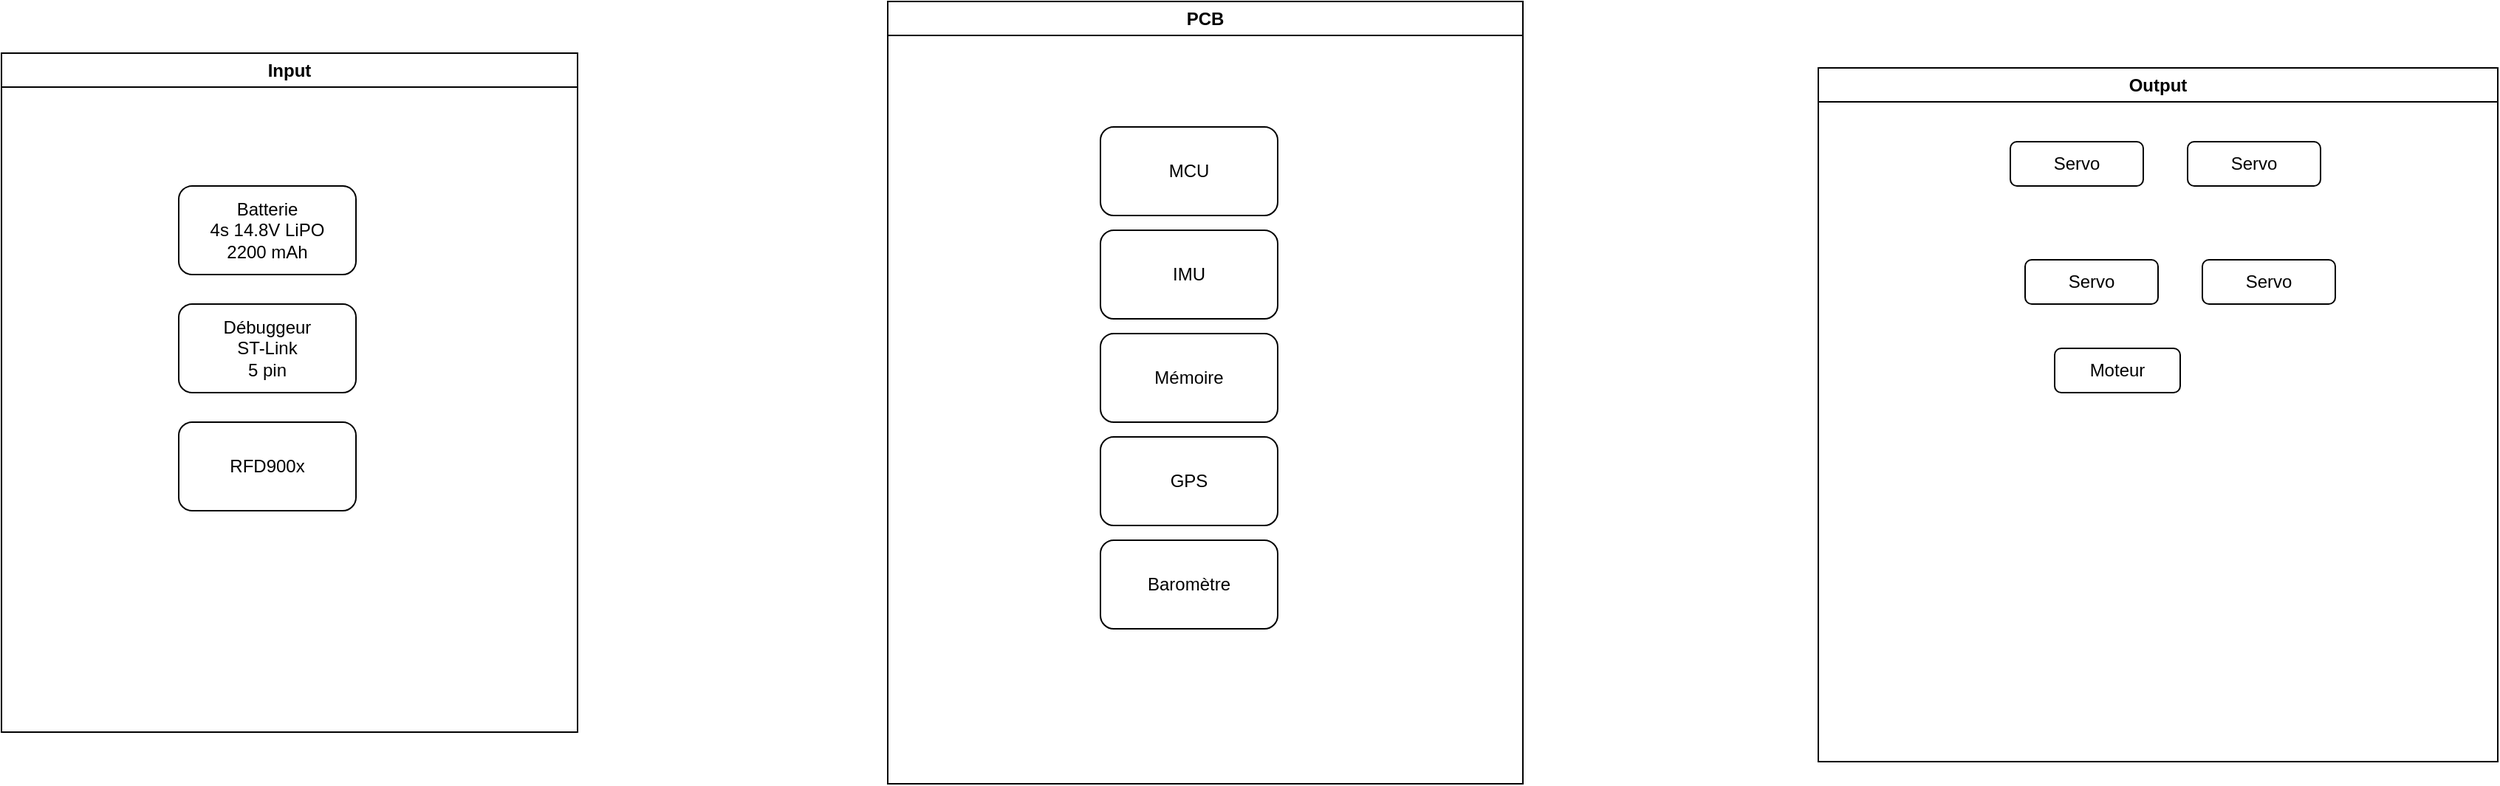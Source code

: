 <mxfile version="24.4.0" type="device">
  <diagram name="Page-1" id="vbcMVjURJgtJ42ZDk6ty">
    <mxGraphModel dx="2901" dy="1196" grid="1" gridSize="10" guides="1" tooltips="1" connect="1" arrows="1" fold="1" page="1" pageScale="1" pageWidth="827" pageHeight="1169" math="0" shadow="0">
      <root>
        <mxCell id="0" />
        <mxCell id="1" parent="0" />
        <mxCell id="pVkDnm4UJQp13vE4F_3l-1" value="IMU" style="rounded=1;whiteSpace=wrap;html=1;" vertex="1" parent="1">
          <mxGeometry x="354" y="300" width="120" height="60" as="geometry" />
        </mxCell>
        <mxCell id="pVkDnm4UJQp13vE4F_3l-3" value="Input" style="swimlane;whiteSpace=wrap;html=1;" vertex="1" parent="1">
          <mxGeometry x="-390" y="180" width="390" height="460" as="geometry" />
        </mxCell>
        <mxCell id="pVkDnm4UJQp13vE4F_3l-2" value="Batterie&lt;div&gt;4s 14.8V LiPO&lt;/div&gt;&lt;div&gt;2200 mAh&lt;/div&gt;" style="rounded=1;whiteSpace=wrap;html=1;" vertex="1" parent="pVkDnm4UJQp13vE4F_3l-3">
          <mxGeometry x="120" y="90" width="120" height="60" as="geometry" />
        </mxCell>
        <mxCell id="pVkDnm4UJQp13vE4F_3l-4" value="Débuggeur&lt;div&gt;ST-Link&lt;/div&gt;&lt;div&gt;5 pin&lt;/div&gt;" style="rounded=1;whiteSpace=wrap;html=1;" vertex="1" parent="pVkDnm4UJQp13vE4F_3l-3">
          <mxGeometry x="120" y="170" width="120" height="60" as="geometry" />
        </mxCell>
        <mxCell id="pVkDnm4UJQp13vE4F_3l-11" value="RFD900x" style="rounded=1;whiteSpace=wrap;html=1;" vertex="1" parent="pVkDnm4UJQp13vE4F_3l-3">
          <mxGeometry x="120" y="250" width="120" height="60" as="geometry" />
        </mxCell>
        <mxCell id="pVkDnm4UJQp13vE4F_3l-5" value="Output" style="swimlane;whiteSpace=wrap;html=1;" vertex="1" parent="1">
          <mxGeometry x="840" y="190" width="460" height="470" as="geometry" />
        </mxCell>
        <mxCell id="pVkDnm4UJQp13vE4F_3l-6" value="Servo" style="rounded=1;whiteSpace=wrap;html=1;" vertex="1" parent="pVkDnm4UJQp13vE4F_3l-5">
          <mxGeometry x="130" y="50" width="90" height="30" as="geometry" />
        </mxCell>
        <mxCell id="pVkDnm4UJQp13vE4F_3l-9" value="Servo" style="rounded=1;whiteSpace=wrap;html=1;" vertex="1" parent="pVkDnm4UJQp13vE4F_3l-5">
          <mxGeometry x="140" y="130" width="90" height="30" as="geometry" />
        </mxCell>
        <mxCell id="pVkDnm4UJQp13vE4F_3l-8" value="Servo" style="rounded=1;whiteSpace=wrap;html=1;" vertex="1" parent="pVkDnm4UJQp13vE4F_3l-5">
          <mxGeometry x="260" y="130" width="90" height="30" as="geometry" />
        </mxCell>
        <mxCell id="pVkDnm4UJQp13vE4F_3l-7" value="Servo" style="rounded=1;whiteSpace=wrap;html=1;" vertex="1" parent="pVkDnm4UJQp13vE4F_3l-5">
          <mxGeometry x="250" y="50" width="90" height="30" as="geometry" />
        </mxCell>
        <mxCell id="pVkDnm4UJQp13vE4F_3l-10" value="Moteur" style="rounded=1;whiteSpace=wrap;html=1;" vertex="1" parent="pVkDnm4UJQp13vE4F_3l-5">
          <mxGeometry x="160" y="190" width="85" height="30" as="geometry" />
        </mxCell>
        <mxCell id="pVkDnm4UJQp13vE4F_3l-12" value="MCU" style="rounded=1;whiteSpace=wrap;html=1;" vertex="1" parent="1">
          <mxGeometry x="354" y="230" width="120" height="60" as="geometry" />
        </mxCell>
        <mxCell id="pVkDnm4UJQp13vE4F_3l-13" value="Mémoire" style="rounded=1;whiteSpace=wrap;html=1;" vertex="1" parent="1">
          <mxGeometry x="354" y="370" width="120" height="60" as="geometry" />
        </mxCell>
        <mxCell id="pVkDnm4UJQp13vE4F_3l-14" value="GPS" style="rounded=1;whiteSpace=wrap;html=1;" vertex="1" parent="1">
          <mxGeometry x="354" y="440" width="120" height="60" as="geometry" />
        </mxCell>
        <mxCell id="pVkDnm4UJQp13vE4F_3l-15" value="Baromètre" style="rounded=1;whiteSpace=wrap;html=1;" vertex="1" parent="1">
          <mxGeometry x="354" y="510" width="120" height="60" as="geometry" />
        </mxCell>
        <mxCell id="pVkDnm4UJQp13vE4F_3l-16" value="PCB" style="swimlane;whiteSpace=wrap;html=1;" vertex="1" parent="1">
          <mxGeometry x="210" y="145" width="430" height="530" as="geometry" />
        </mxCell>
      </root>
    </mxGraphModel>
  </diagram>
</mxfile>
